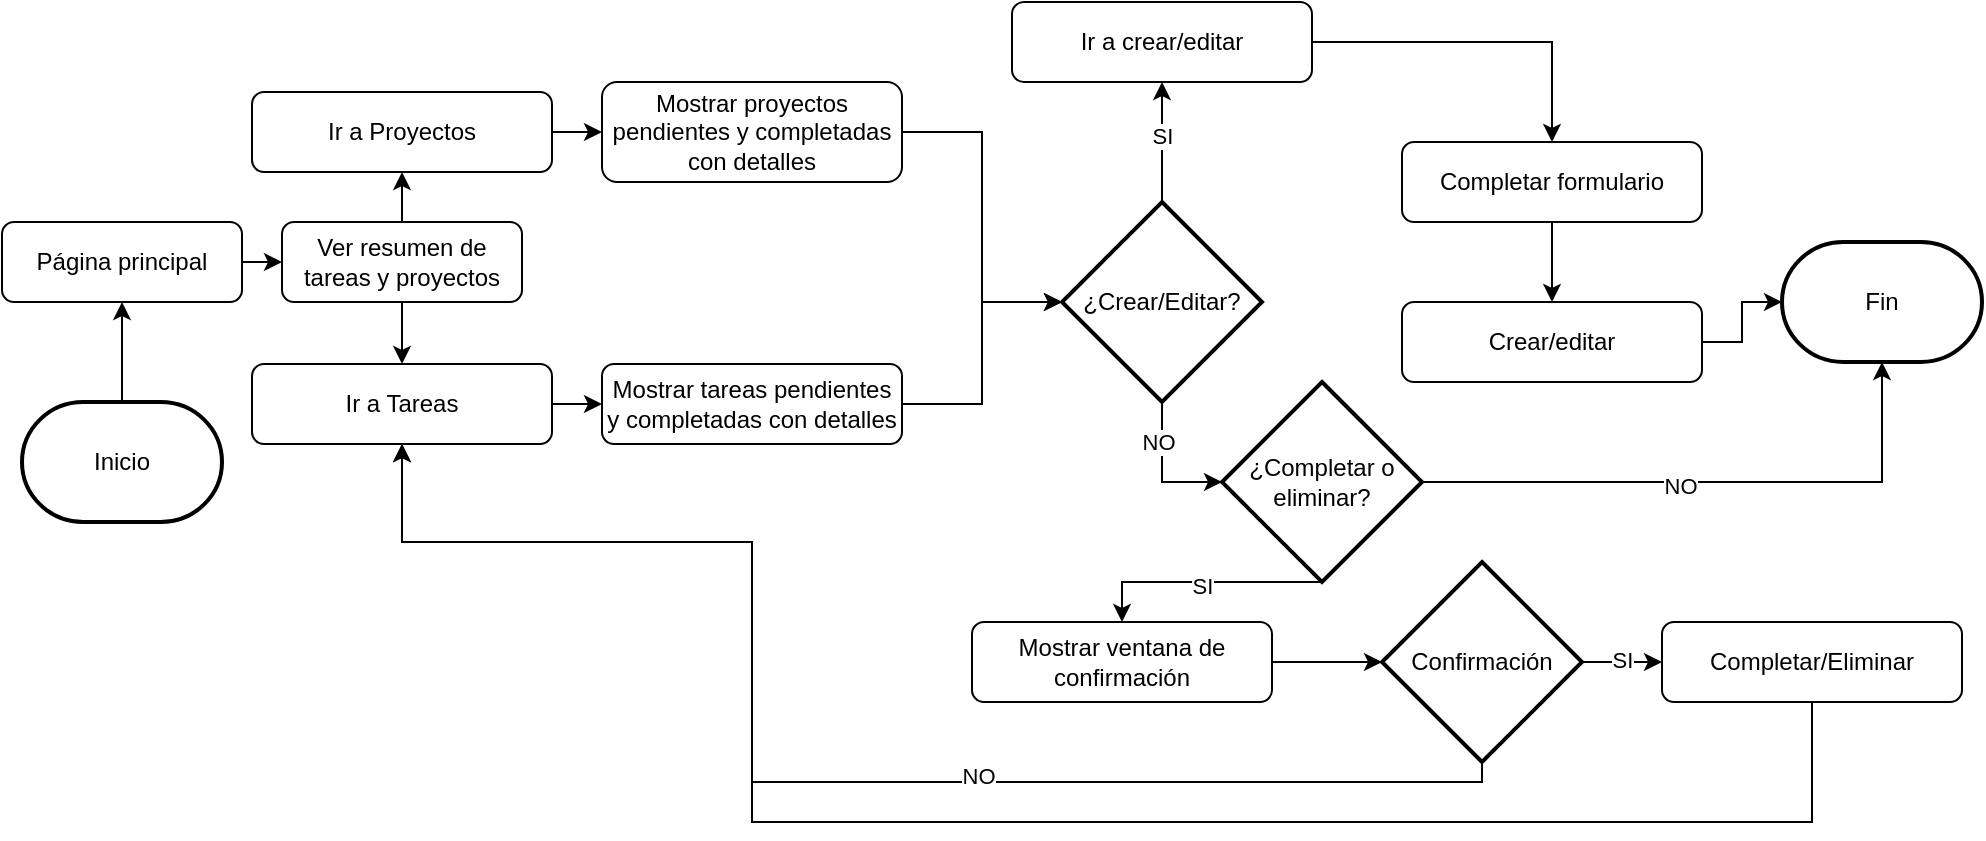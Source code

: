 <mxfile version="26.0.15">
  <diagram id="C5RBs43oDa-KdzZeNtuy" name="Page-1">
    <mxGraphModel grid="1" page="1" gridSize="10" guides="1" tooltips="1" connect="1" arrows="1" fold="1" pageScale="1" pageWidth="827" pageHeight="1169" math="0" shadow="0">
      <root>
        <mxCell id="WIyWlLk6GJQsqaUBKTNV-0" />
        <mxCell id="WIyWlLk6GJQsqaUBKTNV-1" parent="WIyWlLk6GJQsqaUBKTNV-0" />
        <mxCell id="kq-nA9VFt-uqac_BsXs--75" style="edgeStyle=orthogonalEdgeStyle;rounded=0;orthogonalLoop=1;jettySize=auto;html=1;exitX=0.5;exitY=0;exitDx=0;exitDy=0;exitPerimeter=0;entryX=0.5;entryY=1;entryDx=0;entryDy=0;" edge="1" parent="WIyWlLk6GJQsqaUBKTNV-1" source="kq-nA9VFt-uqac_BsXs--0" target="kq-nA9VFt-uqac_BsXs--1">
          <mxGeometry relative="1" as="geometry" />
        </mxCell>
        <mxCell id="kq-nA9VFt-uqac_BsXs--0" value="Inicio" style="strokeWidth=2;html=1;shape=mxgraph.flowchart.terminator;whiteSpace=wrap;" vertex="1" parent="WIyWlLk6GJQsqaUBKTNV-1">
          <mxGeometry x="240" y="250" width="100" height="60" as="geometry" />
        </mxCell>
        <mxCell id="kq-nA9VFt-uqac_BsXs--5" style="edgeStyle=orthogonalEdgeStyle;rounded=0;orthogonalLoop=1;jettySize=auto;html=1;exitX=1;exitY=0.5;exitDx=0;exitDy=0;entryX=0;entryY=0.5;entryDx=0;entryDy=0;" edge="1" parent="WIyWlLk6GJQsqaUBKTNV-1" source="kq-nA9VFt-uqac_BsXs--1" target="kq-nA9VFt-uqac_BsXs--4">
          <mxGeometry relative="1" as="geometry" />
        </mxCell>
        <mxCell id="kq-nA9VFt-uqac_BsXs--1" value="Página principal" style="rounded=1;whiteSpace=wrap;html=1;fontSize=12;glass=0;strokeWidth=1;shadow=0;" vertex="1" parent="WIyWlLk6GJQsqaUBKTNV-1">
          <mxGeometry x="230" y="160" width="120" height="40" as="geometry" />
        </mxCell>
        <mxCell id="fK7gMd7X_FuJhdZm0fJz-5" style="edgeStyle=orthogonalEdgeStyle;rounded=0;orthogonalLoop=1;jettySize=auto;html=1;exitX=0.5;exitY=0;exitDx=0;exitDy=0;entryX=0.5;entryY=1;entryDx=0;entryDy=0;" edge="1" parent="WIyWlLk6GJQsqaUBKTNV-1" source="kq-nA9VFt-uqac_BsXs--4" target="kq-nA9VFt-uqac_BsXs--21">
          <mxGeometry relative="1" as="geometry" />
        </mxCell>
        <mxCell id="fK7gMd7X_FuJhdZm0fJz-6" style="edgeStyle=orthogonalEdgeStyle;rounded=0;orthogonalLoop=1;jettySize=auto;html=1;exitX=0.5;exitY=1;exitDx=0;exitDy=0;entryX=0.5;entryY=0;entryDx=0;entryDy=0;" edge="1" parent="WIyWlLk6GJQsqaUBKTNV-1" source="kq-nA9VFt-uqac_BsXs--4" target="kq-nA9VFt-uqac_BsXs--10">
          <mxGeometry relative="1" as="geometry" />
        </mxCell>
        <mxCell id="kq-nA9VFt-uqac_BsXs--4" value="Ver resumen de tareas y proyectos" style="rounded=1;whiteSpace=wrap;html=1;fontSize=12;glass=0;strokeWidth=1;shadow=0;" vertex="1" parent="WIyWlLk6GJQsqaUBKTNV-1">
          <mxGeometry x="370" y="160" width="120" height="40" as="geometry" />
        </mxCell>
        <mxCell id="fK7gMd7X_FuJhdZm0fJz-4" style="edgeStyle=orthogonalEdgeStyle;rounded=0;orthogonalLoop=1;jettySize=auto;html=1;exitX=1;exitY=0.5;exitDx=0;exitDy=0;entryX=0;entryY=0.5;entryDx=0;entryDy=0;" edge="1" parent="WIyWlLk6GJQsqaUBKTNV-1" source="kq-nA9VFt-uqac_BsXs--10" target="kq-nA9VFt-uqac_BsXs--16">
          <mxGeometry relative="1" as="geometry" />
        </mxCell>
        <mxCell id="kq-nA9VFt-uqac_BsXs--10" value="Ir a Tareas" style="rounded=1;whiteSpace=wrap;html=1;fontSize=12;glass=0;strokeWidth=1;shadow=0;" vertex="1" parent="WIyWlLk6GJQsqaUBKTNV-1">
          <mxGeometry x="355" y="231" width="150" height="40" as="geometry" />
        </mxCell>
        <mxCell id="kq-nA9VFt-uqac_BsXs--13" value="Mostrar proyectos pendientes y completadas con detalles" style="rounded=1;whiteSpace=wrap;html=1;fontSize=12;glass=0;strokeWidth=1;shadow=0;" vertex="1" parent="WIyWlLk6GJQsqaUBKTNV-1">
          <mxGeometry x="530" y="90" width="150" height="50" as="geometry" />
        </mxCell>
        <mxCell id="kq-nA9VFt-uqac_BsXs--16" value="Mostrar tareas pendientes y completadas con detalles" style="rounded=1;whiteSpace=wrap;html=1;fontSize=12;glass=0;strokeWidth=1;shadow=0;" vertex="1" parent="WIyWlLk6GJQsqaUBKTNV-1">
          <mxGeometry x="530" y="231" width="150" height="40" as="geometry" />
        </mxCell>
        <mxCell id="fK7gMd7X_FuJhdZm0fJz-3" style="edgeStyle=orthogonalEdgeStyle;rounded=0;orthogonalLoop=1;jettySize=auto;html=1;exitX=1;exitY=0.5;exitDx=0;exitDy=0;entryX=0;entryY=0.5;entryDx=0;entryDy=0;" edge="1" parent="WIyWlLk6GJQsqaUBKTNV-1" source="kq-nA9VFt-uqac_BsXs--21" target="kq-nA9VFt-uqac_BsXs--13">
          <mxGeometry relative="1" as="geometry" />
        </mxCell>
        <mxCell id="kq-nA9VFt-uqac_BsXs--21" value="Ir a Proyectos" style="rounded=1;whiteSpace=wrap;html=1;fontSize=12;glass=0;strokeWidth=1;shadow=0;" vertex="1" parent="WIyWlLk6GJQsqaUBKTNV-1">
          <mxGeometry x="355" y="95" width="150" height="40" as="geometry" />
        </mxCell>
        <mxCell id="dPg8Kzl29IKfbmxJ9fZg-1" style="edgeStyle=orthogonalEdgeStyle;rounded=0;orthogonalLoop=1;jettySize=auto;html=1;exitX=0.5;exitY=0;exitDx=0;exitDy=0;exitPerimeter=0;entryX=0.5;entryY=1;entryDx=0;entryDy=0;" edge="1" parent="WIyWlLk6GJQsqaUBKTNV-1" source="kq-nA9VFt-uqac_BsXs--29" target="kq-nA9VFt-uqac_BsXs--38">
          <mxGeometry relative="1" as="geometry" />
        </mxCell>
        <mxCell id="dPg8Kzl29IKfbmxJ9fZg-2" value="SI" style="edgeLabel;html=1;align=center;verticalAlign=middle;resizable=0;points=[];" connectable="0" vertex="1" parent="dPg8Kzl29IKfbmxJ9fZg-1">
          <mxGeometry x="0.093" relative="1" as="geometry">
            <mxPoint as="offset" />
          </mxGeometry>
        </mxCell>
        <mxCell id="kq-nA9VFt-uqac_BsXs--29" value="¿Crear/Editar?" style="strokeWidth=2;html=1;shape=mxgraph.flowchart.decision;whiteSpace=wrap;" vertex="1" parent="WIyWlLk6GJQsqaUBKTNV-1">
          <mxGeometry x="760" y="150" width="100" height="100" as="geometry" />
        </mxCell>
        <mxCell id="kq-nA9VFt-uqac_BsXs--31" style="edgeStyle=orthogonalEdgeStyle;rounded=0;orthogonalLoop=1;jettySize=auto;html=1;exitX=1;exitY=0.5;exitDx=0;exitDy=0;entryX=0;entryY=0.5;entryDx=0;entryDy=0;entryPerimeter=0;" edge="1" parent="WIyWlLk6GJQsqaUBKTNV-1" source="kq-nA9VFt-uqac_BsXs--16" target="kq-nA9VFt-uqac_BsXs--29">
          <mxGeometry relative="1" as="geometry" />
        </mxCell>
        <mxCell id="dPg8Kzl29IKfbmxJ9fZg-3" style="edgeStyle=orthogonalEdgeStyle;rounded=0;orthogonalLoop=1;jettySize=auto;html=1;exitX=1;exitY=0.5;exitDx=0;exitDy=0;entryX=0.5;entryY=0;entryDx=0;entryDy=0;" edge="1" parent="WIyWlLk6GJQsqaUBKTNV-1" source="kq-nA9VFt-uqac_BsXs--38" target="kq-nA9VFt-uqac_BsXs--41">
          <mxGeometry relative="1" as="geometry" />
        </mxCell>
        <mxCell id="kq-nA9VFt-uqac_BsXs--38" value="Ir a crear/editar" style="rounded=1;whiteSpace=wrap;html=1;fontSize=12;glass=0;strokeWidth=1;shadow=0;" vertex="1" parent="WIyWlLk6GJQsqaUBKTNV-1">
          <mxGeometry x="735" y="50" width="150" height="40" as="geometry" />
        </mxCell>
        <mxCell id="kq-nA9VFt-uqac_BsXs--44" style="edgeStyle=orthogonalEdgeStyle;rounded=0;orthogonalLoop=1;jettySize=auto;html=1;exitX=0.5;exitY=1;exitDx=0;exitDy=0;entryX=0.5;entryY=0;entryDx=0;entryDy=0;" edge="1" parent="WIyWlLk6GJQsqaUBKTNV-1" source="kq-nA9VFt-uqac_BsXs--41" target="kq-nA9VFt-uqac_BsXs--42">
          <mxGeometry relative="1" as="geometry" />
        </mxCell>
        <mxCell id="kq-nA9VFt-uqac_BsXs--41" value="Completar formulario" style="rounded=1;whiteSpace=wrap;html=1;fontSize=12;glass=0;strokeWidth=1;shadow=0;" vertex="1" parent="WIyWlLk6GJQsqaUBKTNV-1">
          <mxGeometry x="930" y="120" width="150" height="40" as="geometry" />
        </mxCell>
        <mxCell id="kq-nA9VFt-uqac_BsXs--42" value="Crear/editar" style="rounded=1;whiteSpace=wrap;html=1;fontSize=12;glass=0;strokeWidth=1;shadow=0;" vertex="1" parent="WIyWlLk6GJQsqaUBKTNV-1">
          <mxGeometry x="930" y="200" width="150" height="40" as="geometry" />
        </mxCell>
        <mxCell id="dPg8Kzl29IKfbmxJ9fZg-6" style="edgeStyle=orthogonalEdgeStyle;rounded=0;orthogonalLoop=1;jettySize=auto;html=1;exitX=0.5;exitY=1;exitDx=0;exitDy=0;exitPerimeter=0;entryX=0.5;entryY=0;entryDx=0;entryDy=0;" edge="1" parent="WIyWlLk6GJQsqaUBKTNV-1" source="kq-nA9VFt-uqac_BsXs--49" target="kq-nA9VFt-uqac_BsXs--52">
          <mxGeometry relative="1" as="geometry">
            <Array as="points">
              <mxPoint x="790" y="340" />
            </Array>
          </mxGeometry>
        </mxCell>
        <mxCell id="dPg8Kzl29IKfbmxJ9fZg-7" value="SI" style="edgeLabel;html=1;align=center;verticalAlign=middle;resizable=0;points=[];" connectable="0" vertex="1" parent="dPg8Kzl29IKfbmxJ9fZg-6">
          <mxGeometry y="2" relative="1" as="geometry">
            <mxPoint as="offset" />
          </mxGeometry>
        </mxCell>
        <mxCell id="kq-nA9VFt-uqac_BsXs--49" value="¿Completar o eliminar&lt;span style=&quot;background-color: transparent; color: light-dark(rgb(0, 0, 0), rgb(255, 255, 255));&quot;&gt;?&lt;/span&gt;" style="strokeWidth=2;html=1;shape=mxgraph.flowchart.decision;whiteSpace=wrap;" vertex="1" parent="WIyWlLk6GJQsqaUBKTNV-1">
          <mxGeometry x="840" y="240" width="100" height="100" as="geometry" />
        </mxCell>
        <mxCell id="kq-nA9VFt-uqac_BsXs--51" value="Fin" style="strokeWidth=2;html=1;shape=mxgraph.flowchart.terminator;whiteSpace=wrap;" vertex="1" parent="WIyWlLk6GJQsqaUBKTNV-1">
          <mxGeometry x="1120" y="170" width="100" height="60" as="geometry" />
        </mxCell>
        <mxCell id="kq-nA9VFt-uqac_BsXs--52" value="Mostrar ventana de confirmación" style="rounded=1;whiteSpace=wrap;html=1;fontSize=12;glass=0;strokeWidth=1;shadow=0;" vertex="1" parent="WIyWlLk6GJQsqaUBKTNV-1">
          <mxGeometry x="715" y="360" width="150" height="40" as="geometry" />
        </mxCell>
        <mxCell id="kq-nA9VFt-uqac_BsXs--57" style="edgeStyle=orthogonalEdgeStyle;rounded=0;orthogonalLoop=1;jettySize=auto;html=1;exitX=0.5;exitY=1;exitDx=0;exitDy=0;exitPerimeter=0;entryX=0.5;entryY=1;entryDx=0;entryDy=0;" edge="1" parent="WIyWlLk6GJQsqaUBKTNV-1" source="kq-nA9VFt-uqac_BsXs--54" target="kq-nA9VFt-uqac_BsXs--10">
          <mxGeometry relative="1" as="geometry">
            <Array as="points">
              <mxPoint x="970" y="440" />
              <mxPoint x="605" y="440" />
              <mxPoint x="605" y="320" />
              <mxPoint x="430" y="320" />
            </Array>
          </mxGeometry>
        </mxCell>
        <mxCell id="kq-nA9VFt-uqac_BsXs--58" value="NO" style="edgeLabel;html=1;align=center;verticalAlign=middle;resizable=0;points=[];" connectable="0" vertex="1" parent="kq-nA9VFt-uqac_BsXs--57">
          <mxGeometry x="-0.27" y="-3" relative="1" as="geometry">
            <mxPoint as="offset" />
          </mxGeometry>
        </mxCell>
        <mxCell id="kq-nA9VFt-uqac_BsXs--61" style="edgeStyle=orthogonalEdgeStyle;rounded=0;orthogonalLoop=1;jettySize=auto;html=1;exitX=1;exitY=0.5;exitDx=0;exitDy=0;exitPerimeter=0;entryX=0;entryY=0.5;entryDx=0;entryDy=0;" edge="1" parent="WIyWlLk6GJQsqaUBKTNV-1" source="kq-nA9VFt-uqac_BsXs--54" target="kq-nA9VFt-uqac_BsXs--60">
          <mxGeometry relative="1" as="geometry" />
        </mxCell>
        <mxCell id="kq-nA9VFt-uqac_BsXs--62" value="SI" style="edgeLabel;html=1;align=center;verticalAlign=middle;resizable=0;points=[];" connectable="0" vertex="1" parent="kq-nA9VFt-uqac_BsXs--61">
          <mxGeometry y="1" relative="1" as="geometry">
            <mxPoint as="offset" />
          </mxGeometry>
        </mxCell>
        <mxCell id="kq-nA9VFt-uqac_BsXs--54" value="Confirmación" style="strokeWidth=2;html=1;shape=mxgraph.flowchart.decision;whiteSpace=wrap;" vertex="1" parent="WIyWlLk6GJQsqaUBKTNV-1">
          <mxGeometry x="920" y="330" width="100" height="100" as="geometry" />
        </mxCell>
        <mxCell id="kq-nA9VFt-uqac_BsXs--56" style="edgeStyle=orthogonalEdgeStyle;rounded=0;orthogonalLoop=1;jettySize=auto;html=1;exitX=1;exitY=0.5;exitDx=0;exitDy=0;entryX=0;entryY=0.5;entryDx=0;entryDy=0;entryPerimeter=0;" edge="1" parent="WIyWlLk6GJQsqaUBKTNV-1" source="kq-nA9VFt-uqac_BsXs--52" target="kq-nA9VFt-uqac_BsXs--54">
          <mxGeometry relative="1" as="geometry" />
        </mxCell>
        <mxCell id="kq-nA9VFt-uqac_BsXs--63" style="edgeStyle=orthogonalEdgeStyle;rounded=0;orthogonalLoop=1;jettySize=auto;html=1;exitX=0.5;exitY=1;exitDx=0;exitDy=0;entryX=0.5;entryY=1;entryDx=0;entryDy=0;" edge="1" parent="WIyWlLk6GJQsqaUBKTNV-1" source="kq-nA9VFt-uqac_BsXs--60" target="kq-nA9VFt-uqac_BsXs--10">
          <mxGeometry relative="1" as="geometry">
            <Array as="points">
              <mxPoint x="1135" y="460" />
              <mxPoint x="605" y="460" />
              <mxPoint x="605" y="320" />
              <mxPoint x="430" y="320" />
            </Array>
          </mxGeometry>
        </mxCell>
        <mxCell id="kq-nA9VFt-uqac_BsXs--60" value="Completar/Eliminar" style="rounded=1;whiteSpace=wrap;html=1;fontSize=12;glass=0;strokeWidth=1;shadow=0;" vertex="1" parent="WIyWlLk6GJQsqaUBKTNV-1">
          <mxGeometry x="1060" y="360" width="150" height="40" as="geometry" />
        </mxCell>
        <mxCell id="fK7gMd7X_FuJhdZm0fJz-7" style="edgeStyle=orthogonalEdgeStyle;rounded=0;orthogonalLoop=1;jettySize=auto;html=1;exitX=1;exitY=0.5;exitDx=0;exitDy=0;entryX=0;entryY=0.5;entryDx=0;entryDy=0;entryPerimeter=0;" edge="1" parent="WIyWlLk6GJQsqaUBKTNV-1" source="kq-nA9VFt-uqac_BsXs--42" target="kq-nA9VFt-uqac_BsXs--51">
          <mxGeometry relative="1" as="geometry" />
        </mxCell>
        <mxCell id="dPg8Kzl29IKfbmxJ9fZg-0" style="edgeStyle=orthogonalEdgeStyle;rounded=0;orthogonalLoop=1;jettySize=auto;html=1;exitX=1;exitY=0.5;exitDx=0;exitDy=0;entryX=0;entryY=0.5;entryDx=0;entryDy=0;entryPerimeter=0;" edge="1" parent="WIyWlLk6GJQsqaUBKTNV-1" source="kq-nA9VFt-uqac_BsXs--13" target="kq-nA9VFt-uqac_BsXs--29">
          <mxGeometry relative="1" as="geometry" />
        </mxCell>
        <mxCell id="dPg8Kzl29IKfbmxJ9fZg-4" style="edgeStyle=orthogonalEdgeStyle;rounded=0;orthogonalLoop=1;jettySize=auto;html=1;exitX=0.5;exitY=1;exitDx=0;exitDy=0;exitPerimeter=0;entryX=0;entryY=0.5;entryDx=0;entryDy=0;entryPerimeter=0;" edge="1" parent="WIyWlLk6GJQsqaUBKTNV-1" source="kq-nA9VFt-uqac_BsXs--29" target="kq-nA9VFt-uqac_BsXs--49">
          <mxGeometry relative="1" as="geometry" />
        </mxCell>
        <mxCell id="dPg8Kzl29IKfbmxJ9fZg-5" value="NO" style="edgeLabel;html=1;align=center;verticalAlign=middle;resizable=0;points=[];" connectable="0" vertex="1" parent="dPg8Kzl29IKfbmxJ9fZg-4">
          <mxGeometry x="-0.429" y="-2" relative="1" as="geometry">
            <mxPoint as="offset" />
          </mxGeometry>
        </mxCell>
        <mxCell id="dPg8Kzl29IKfbmxJ9fZg-8" style="edgeStyle=orthogonalEdgeStyle;rounded=0;orthogonalLoop=1;jettySize=auto;html=1;exitX=1;exitY=0.5;exitDx=0;exitDy=0;exitPerimeter=0;entryX=0.5;entryY=1;entryDx=0;entryDy=0;entryPerimeter=0;" edge="1" parent="WIyWlLk6GJQsqaUBKTNV-1" source="kq-nA9VFt-uqac_BsXs--49" target="kq-nA9VFt-uqac_BsXs--51">
          <mxGeometry relative="1" as="geometry" />
        </mxCell>
        <mxCell id="dPg8Kzl29IKfbmxJ9fZg-9" value="NO" style="edgeLabel;html=1;align=center;verticalAlign=middle;resizable=0;points=[];" connectable="0" vertex="1" parent="dPg8Kzl29IKfbmxJ9fZg-8">
          <mxGeometry x="-0.11" y="-2" relative="1" as="geometry">
            <mxPoint as="offset" />
          </mxGeometry>
        </mxCell>
      </root>
    </mxGraphModel>
  </diagram>
</mxfile>
